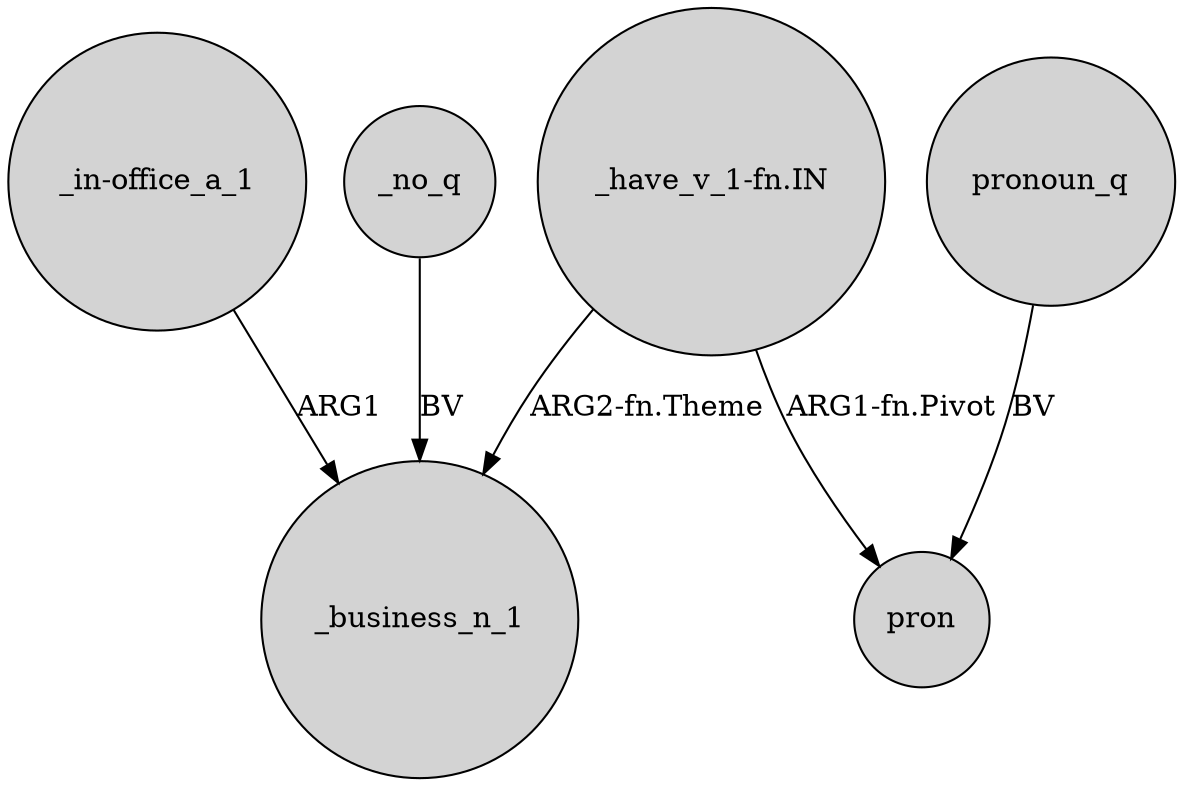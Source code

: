 digraph {
	node [shape=circle style=filled]
	"_in-office_a_1" -> _business_n_1 [label=ARG1]
	_no_q -> _business_n_1 [label=BV]
	"_have_v_1-fn.IN" -> pron [label="ARG1-fn.Pivot"]
	"_have_v_1-fn.IN" -> _business_n_1 [label="ARG2-fn.Theme"]
	pronoun_q -> pron [label=BV]
}
